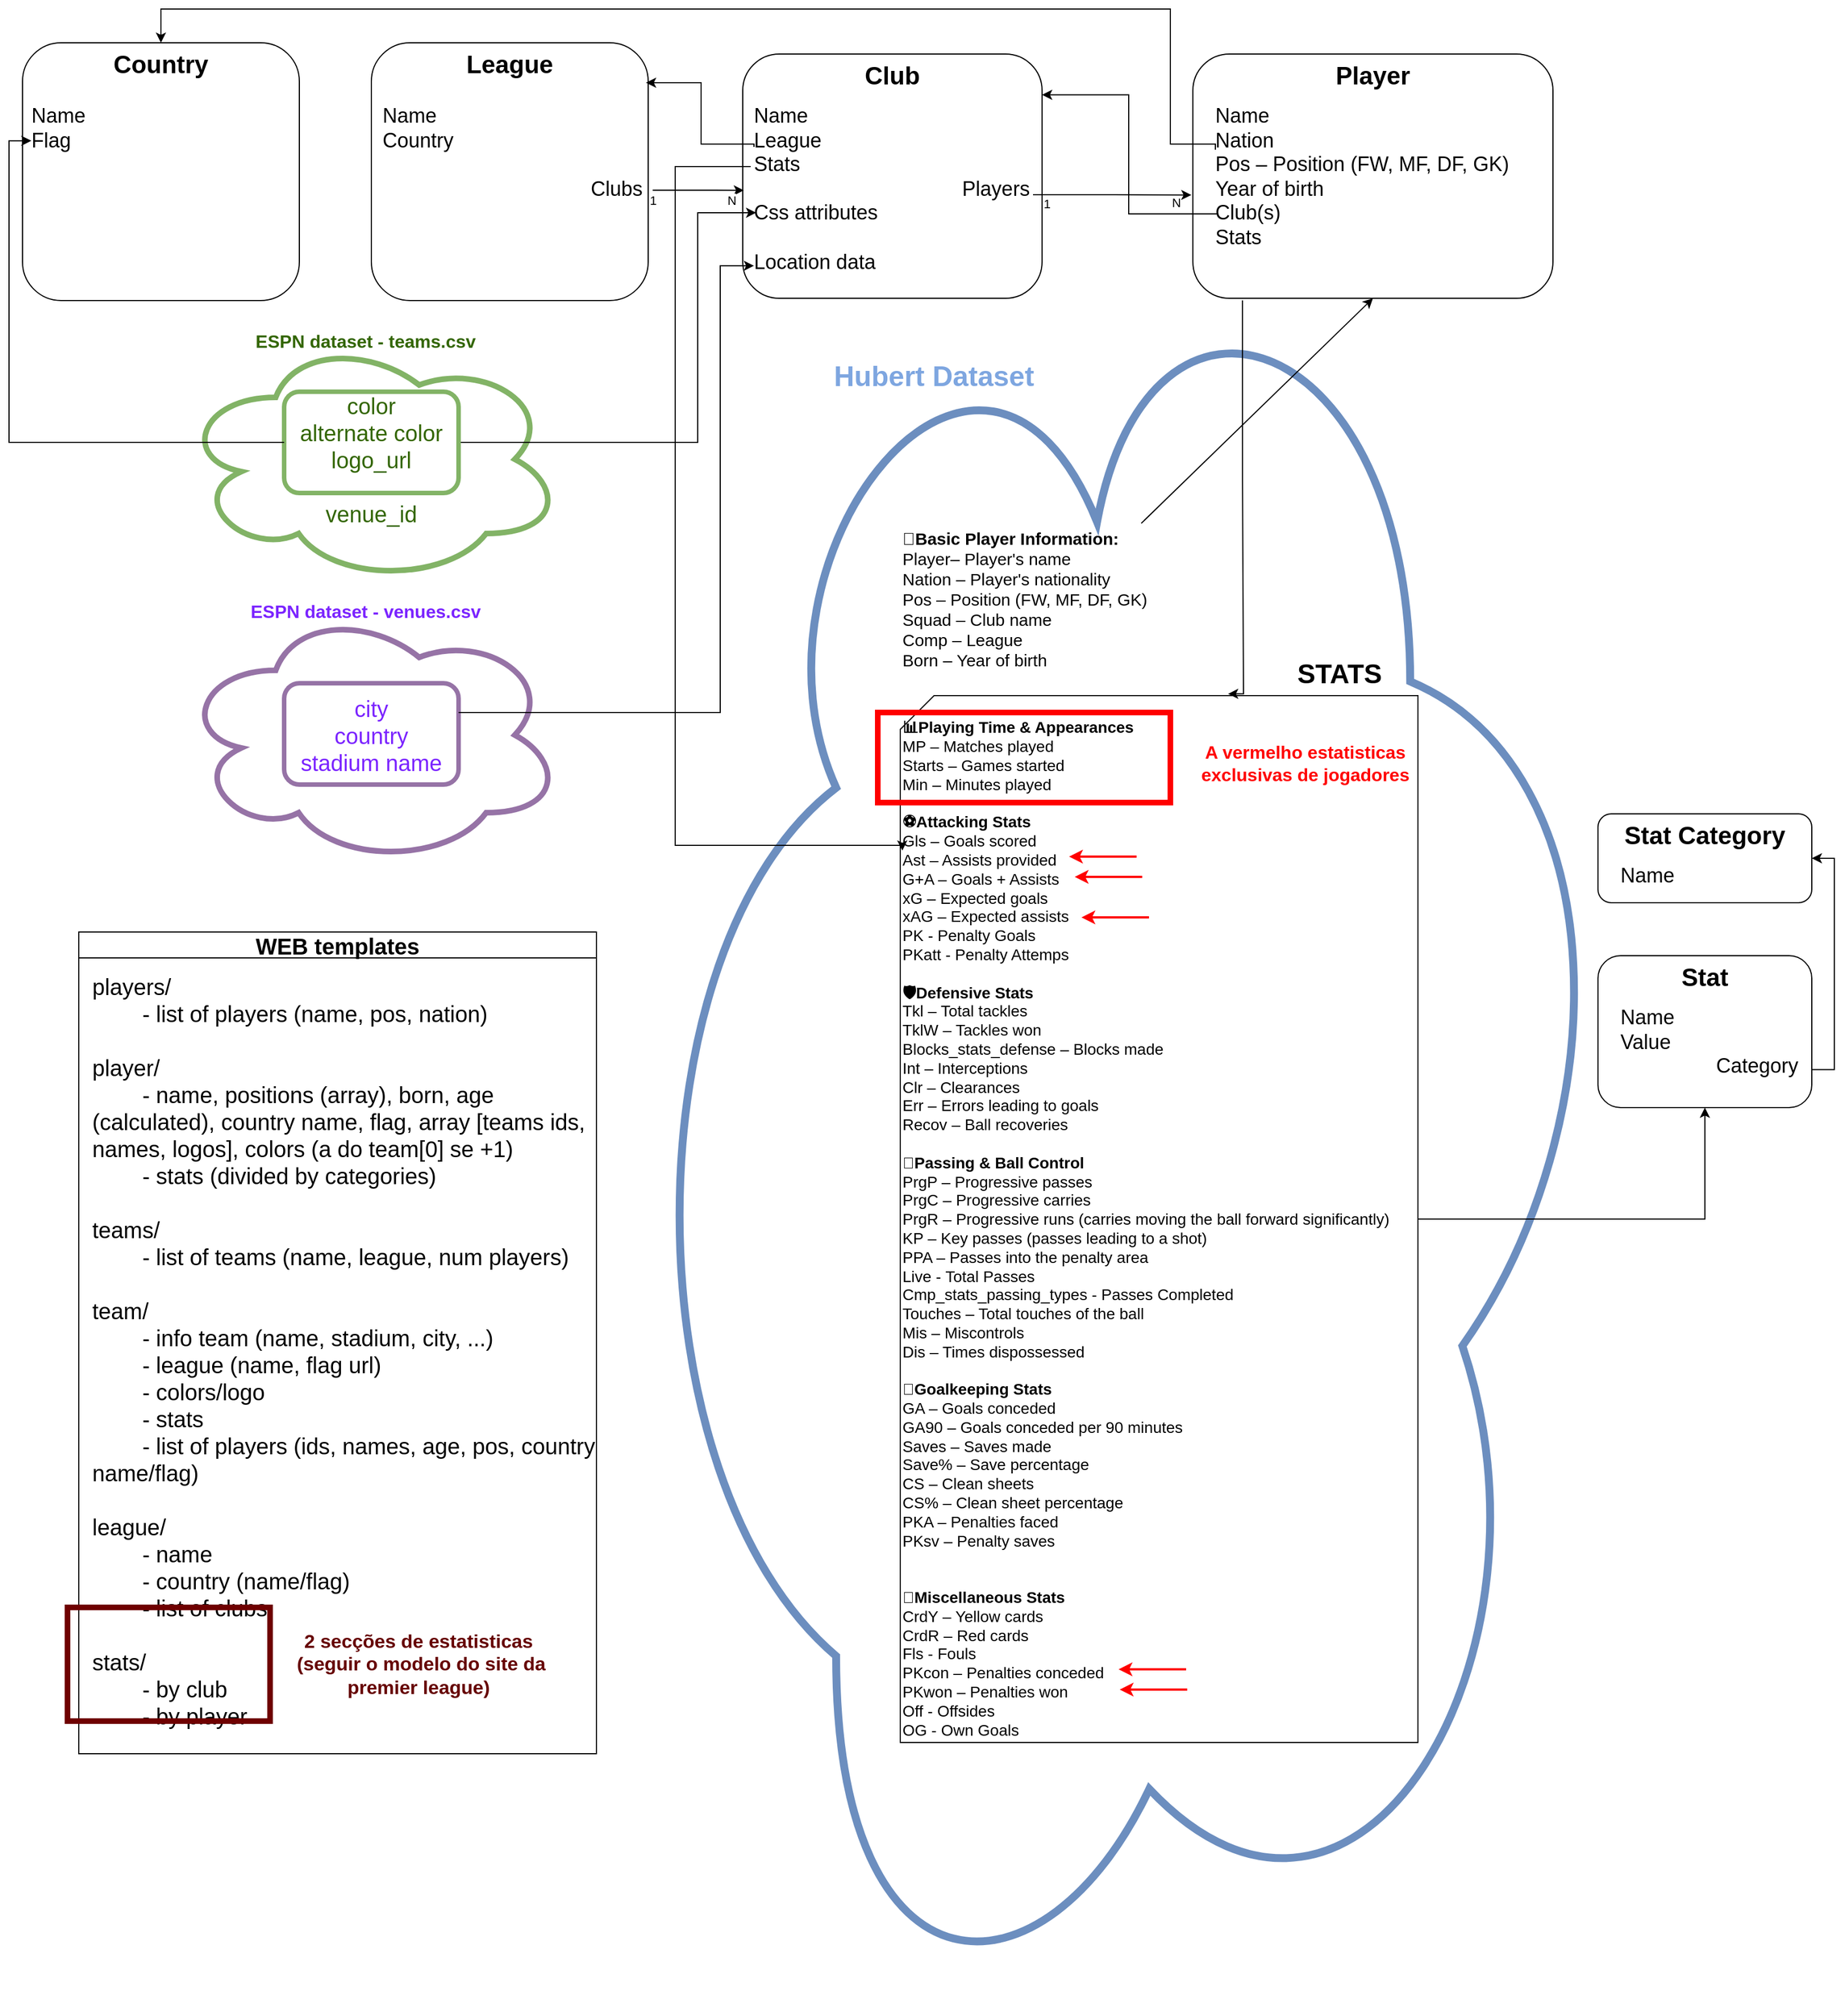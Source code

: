 <mxfile version="26.1.1">
  <diagram name="Página-1" id="Mqi8es8qP3Isqnrl2NOo">
    <mxGraphModel dx="2501" dy="2005" grid="1" gridSize="10" guides="1" tooltips="1" connect="1" arrows="1" fold="1" page="1" pageScale="1" pageWidth="827" pageHeight="1169" math="0" shadow="0">
      <root>
        <mxCell id="0" />
        <mxCell id="1" parent="0" />
        <mxCell id="6lBoTmJ6_bi2-D4gozCm-1" value="Country" style="rounded=1;whiteSpace=wrap;html=1;fontSize=22;verticalAlign=top;fontStyle=1" parent="1" vertex="1">
          <mxGeometry x="-420" y="-140" width="246" height="229" as="geometry" />
        </mxCell>
        <mxCell id="8C8Kz3gRhh6Y5mMte7SM-25" value="" style="ellipse;shape=cloud;whiteSpace=wrap;html=1;rotation=90;fillColor=none;strokeColor=#6c8ebf;strokeWidth=7;" parent="1" vertex="1">
          <mxGeometry x="-205.93" y="357.19" width="1574.37" height="927.5" as="geometry" />
        </mxCell>
        <mxCell id="8C8Kz3gRhh6Y5mMte7SM-2" value="Club" style="rounded=1;whiteSpace=wrap;html=1;fontSize=22;verticalAlign=top;fontStyle=1" parent="1" vertex="1">
          <mxGeometry x="220" y="-130" width="266" height="217" as="geometry" />
        </mxCell>
        <mxCell id="8C8Kz3gRhh6Y5mMte7SM-3" value="Player" style="rounded=1;whiteSpace=wrap;html=1;fontSize=22;verticalAlign=top;fontStyle=1" parent="1" vertex="1">
          <mxGeometry x="620" y="-130" width="320" height="217" as="geometry" />
        </mxCell>
        <mxCell id="MHShU2zqlDCtnMkaclgr-3" style="edgeStyle=orthogonalEdgeStyle;rounded=0;orthogonalLoop=1;jettySize=auto;html=1;entryX=0.5;entryY=1;entryDx=0;entryDy=0;" parent="1" source="8C8Kz3gRhh6Y5mMte7SM-12" target="MHShU2zqlDCtnMkaclgr-1" edge="1">
          <mxGeometry relative="1" as="geometry" />
        </mxCell>
        <mxCell id="8C8Kz3gRhh6Y5mMte7SM-12" value="&lt;div&gt;&lt;br&gt;&lt;/div&gt;&lt;div&gt;&lt;b&gt;📊Playing Time &amp;amp; Appearances&lt;/b&gt;&lt;/div&gt;&lt;div&gt;MP – Matches played&lt;/div&gt;&lt;div&gt;Starts – Games started&lt;/div&gt;&lt;div&gt;Min – Minutes played&lt;/div&gt;&lt;div&gt;&lt;br&gt;&lt;/div&gt;&lt;div&gt;&lt;b&gt;⚽Attacking Stats&lt;/b&gt;&lt;/div&gt;&lt;div&gt;Gls – Goals scored&lt;/div&gt;&lt;div&gt;Ast – Assists provided&lt;/div&gt;&lt;div&gt;G+A – Goals + Assists&lt;/div&gt;&lt;div&gt;xG – Expected goals&lt;/div&gt;&lt;div&gt;xAG – Expected assists&lt;/div&gt;&lt;div&gt;PK - Penalty Goals&lt;/div&gt;&lt;div&gt;PKatt - Penalty Attemps&lt;/div&gt;&lt;div&gt;&lt;div&gt;&lt;br&gt;&lt;/div&gt;&lt;/div&gt;&lt;div&gt;&lt;b&gt;🛡️Defensive Stats&lt;/b&gt;&lt;/div&gt;&lt;div&gt;Tkl – Total tackles&lt;/div&gt;&lt;div&gt;TklW – Tackles won&lt;/div&gt;&lt;div&gt;Blocks_stats_defense – Blocks made&lt;/div&gt;&lt;div&gt;Int – Interceptions&lt;/div&gt;&lt;div&gt;Clr – Clearances&lt;/div&gt;&lt;div&gt;Err – Errors leading to goals&lt;/div&gt;&lt;div&gt;Recov – Ball recoveries&lt;/div&gt;&lt;div&gt;&lt;br&gt;&lt;/div&gt;&lt;div&gt;&lt;b&gt;🎯Passing &amp;amp; Ball Control&lt;/b&gt;&lt;/div&gt;&lt;div&gt;PrgP – Progressive passes&lt;/div&gt;&lt;div&gt;PrgC – Progressive carries&lt;/div&gt;&lt;div&gt;PrgR – Progressive runs (carries moving the ball forward significantly)&lt;/div&gt;&lt;div&gt;KP – Key passes (passes leading to a shot)&lt;/div&gt;&lt;div&gt;PPA – Passes into the penalty area&lt;/div&gt;&lt;div&gt;Live -&amp;nbsp;&lt;span style=&quot;background-color: transparent; color: light-dark(rgb(0, 0, 0), rgb(255, 255, 255));&quot;&gt;Total Passes&lt;/span&gt;&lt;/div&gt;&lt;div&gt;Cmp_stats_passing_types - Passes Completed&lt;/div&gt;&lt;div&gt;&lt;span style=&quot;background-color: transparent; color: light-dark(rgb(0, 0, 0), rgb(255, 255, 255));&quot;&gt;Touches – Total touches of the ball&lt;/span&gt;&lt;/div&gt;&lt;div&gt;Mis – Miscontrols&lt;/div&gt;&lt;div&gt;Dis – Times dispossessed&lt;/div&gt;&lt;div&gt;&lt;br&gt;&lt;/div&gt;&lt;div&gt;&lt;b&gt;🧤Goalkeeping Stats&lt;/b&gt;&lt;/div&gt;&lt;div&gt;GA – Goals conceded&lt;/div&gt;&lt;div&gt;GA90 – Goals conceded per 90 minutes&lt;/div&gt;&lt;div&gt;Saves – Saves made&lt;/div&gt;&lt;div&gt;Save% – Save percentage&lt;/div&gt;&lt;div&gt;CS – Clean sheets&lt;/div&gt;&lt;div&gt;CS% – Clean sheet percentage&lt;/div&gt;&lt;div&gt;PKA – Penalties faced&lt;/div&gt;&lt;div&gt;PKsv – Penalty saves&lt;/div&gt;&lt;div&gt;&lt;br&gt;&lt;/div&gt;&lt;div&gt;&lt;br&gt;&lt;/div&gt;&lt;div&gt;&lt;b&gt;🚨Miscellaneous Stats&lt;/b&gt;&lt;/div&gt;&lt;div&gt;CrdY – Yellow cards&lt;/div&gt;&lt;div&gt;CrdR – Red cards&lt;/div&gt;&lt;div&gt;Fls - Fouls&lt;/div&gt;&lt;div&gt;&lt;span style=&quot;background-color: transparent; color: light-dark(rgb(0, 0, 0), rgb(255, 255, 255));&quot;&gt;PKcon – Penalties conceded&lt;br&gt;&lt;/span&gt;&lt;div&gt;PKwon – Penalties won&lt;/div&gt;&lt;/div&gt;&lt;div&gt;Off - Offsides&lt;br&gt;OG - Own Goals&lt;/div&gt;" style="shape=card;whiteSpace=wrap;html=1;align=left;fontSize=14;" parent="1" vertex="1">
          <mxGeometry x="360" y="440" width="460" height="930" as="geometry" />
        </mxCell>
        <mxCell id="8C8Kz3gRhh6Y5mMte7SM-13" value="&lt;div style=&quot;forced-color-adjust: none;&quot;&gt;&lt;b style=&quot;forced-color-adjust: none;&quot;&gt;🔹Basic Player Information:&lt;/b&gt;&lt;/div&gt;&lt;div style=&quot;forced-color-adjust: none;&quot;&gt;Player– Player&#39;s name&lt;/div&gt;&lt;div style=&quot;forced-color-adjust: none;&quot;&gt;Nation – Player&#39;s nationality&lt;/div&gt;&lt;div style=&quot;forced-color-adjust: none;&quot;&gt;Pos – Position (FW, MF, DF, GK)&lt;/div&gt;&lt;div style=&quot;forced-color-adjust: none;&quot;&gt;Squad – Club name&lt;/div&gt;&lt;div style=&quot;forced-color-adjust: none;&quot;&gt;Comp – League&lt;/div&gt;&lt;div style=&quot;forced-color-adjust: none;&quot;&gt;&lt;span style=&quot;background-color: transparent; color: light-dark(rgb(0, 0, 0), rgb(255, 255, 255));&quot;&gt;Born – Year of birth&lt;/span&gt;&lt;/div&gt;&lt;div style=&quot;forced-color-adjust: none;&quot;&gt;&lt;br style=&quot;forced-color-adjust: none; color: rgb(0, 0, 0); font-family: Helvetica; font-style: normal; font-variant-ligatures: normal; font-variant-caps: normal; font-weight: 400; letter-spacing: normal; orphans: 2; text-align: left; text-indent: 0px; text-transform: none; widows: 2; word-spacing: 0px; -webkit-text-stroke-width: 0px; white-space: normal; background-color: rgb(251, 251, 251); text-decoration-thickness: initial; text-decoration-style: initial; text-decoration-color: initial;&quot;&gt;&lt;/div&gt;" style="text;whiteSpace=wrap;html=1;fontSize=15;" parent="1" vertex="1">
          <mxGeometry x="360" y="285" width="230" height="150" as="geometry" />
        </mxCell>
        <mxCell id="8C8Kz3gRhh6Y5mMte7SM-15" value="&lt;h1 style=&quot;margin-top: 0px;&quot;&gt;&lt;span style=&quot;background-color: transparent; color: light-dark(rgb(0, 0, 0), rgb(255, 255, 255));&quot;&gt;STATS&lt;/span&gt;&lt;/h1&gt;" style="text;html=1;whiteSpace=wrap;overflow=hidden;rounded=0;align=right;" parent="1" vertex="1">
          <mxGeometry x="535" y="400" width="255" height="40" as="geometry" />
        </mxCell>
        <mxCell id="8C8Kz3gRhh6Y5mMte7SM-16" value="" style="rounded=0;whiteSpace=wrap;html=1;labelBackgroundColor=none;fillColor=none;strokeColor=#FF0000;strokeWidth=5;" parent="1" vertex="1">
          <mxGeometry x="340" y="455" width="260" height="80" as="geometry" />
        </mxCell>
        <mxCell id="8C8Kz3gRhh6Y5mMte7SM-18" value="" style="endArrow=classic;html=1;rounded=0;strokeColor=#FF0000;strokeWidth=2;" parent="1" edge="1">
          <mxGeometry width="50" height="50" relative="1" as="geometry">
            <mxPoint x="570" y="583" as="sourcePoint" />
            <mxPoint x="510" y="583" as="targetPoint" />
          </mxGeometry>
        </mxCell>
        <mxCell id="8C8Kz3gRhh6Y5mMte7SM-19" value="" style="endArrow=classic;html=1;rounded=0;strokeColor=#FF0000;strokeWidth=2;" parent="1" edge="1">
          <mxGeometry width="50" height="50" relative="1" as="geometry">
            <mxPoint x="575" y="601" as="sourcePoint" />
            <mxPoint x="515" y="601" as="targetPoint" />
          </mxGeometry>
        </mxCell>
        <mxCell id="8C8Kz3gRhh6Y5mMte7SM-20" value="" style="endArrow=classic;html=1;rounded=0;strokeColor=#FF0000;strokeWidth=2;" parent="1" edge="1">
          <mxGeometry width="50" height="50" relative="1" as="geometry">
            <mxPoint x="581" y="637" as="sourcePoint" />
            <mxPoint x="521" y="637" as="targetPoint" />
          </mxGeometry>
        </mxCell>
        <mxCell id="8C8Kz3gRhh6Y5mMte7SM-24" value="A vermelho estatisticas exclusivas de jogadores" style="text;html=1;align=center;verticalAlign=middle;whiteSpace=wrap;rounded=0;fontSize=16;fontColor=#FF0000;fontStyle=1" parent="1" vertex="1">
          <mxGeometry x="620" y="485" width="200" height="30" as="geometry" />
        </mxCell>
        <mxCell id="8C8Kz3gRhh6Y5mMte7SM-26" value="Hubert Dataset" style="text;html=1;align=center;verticalAlign=middle;whiteSpace=wrap;rounded=0;fillColor=none;strokeColor=none;fontStyle=1;fontSize=25;fontColor=#7EA6E0;" parent="1" vertex="1">
          <mxGeometry x="270" y="140" width="240" height="30" as="geometry" />
        </mxCell>
        <mxCell id="6lBoTmJ6_bi2-D4gozCm-4" style="edgeStyle=orthogonalEdgeStyle;rounded=0;orthogonalLoop=1;jettySize=auto;html=1;exitX=0;exitY=0.25;exitDx=0;exitDy=0;entryX=0.5;entryY=0;entryDx=0;entryDy=0;" parent="1" source="8C8Kz3gRhh6Y5mMte7SM-27" target="6lBoTmJ6_bi2-D4gozCm-1" edge="1">
          <mxGeometry relative="1" as="geometry">
            <Array as="points">
              <mxPoint x="600" y="-50" />
              <mxPoint x="600" y="-170" />
              <mxPoint x="-297" y="-170" />
            </Array>
          </mxGeometry>
        </mxCell>
        <mxCell id="8C8Kz3gRhh6Y5mMte7SM-27" value="&lt;div style=&quot;forced-color-adjust: none;&quot;&gt;&lt;span style=&quot;background-color: transparent; color: light-dark(rgb(0, 0, 0), rgb(255, 255, 255));&quot;&gt;Name&lt;/span&gt;&lt;/div&gt;&lt;div style=&quot;forced-color-adjust: none;&quot;&gt;Nation&lt;/div&gt;&lt;div style=&quot;forced-color-adjust: none;&quot;&gt;Pos – Position (FW, MF, DF, GK)&lt;/div&gt;&lt;div style=&quot;forced-color-adjust: none;&quot;&gt;&lt;span style=&quot;background-color: transparent; color: light-dark(rgb(0, 0, 0), rgb(255, 255, 255));&quot;&gt;Year of birth&lt;/span&gt;&lt;/div&gt;&lt;div style=&quot;forced-color-adjust: none;&quot;&gt;&lt;div&gt;Club(s)&lt;/div&gt;&lt;div&gt;Stats&lt;/div&gt;&lt;div style=&quot;text-align: right;&quot;&gt;&lt;br&gt;&lt;/div&gt;&lt;/div&gt;" style="text;whiteSpace=wrap;html=1;fontSize=18;spacing=0;spacingBottom=4;" parent="1" vertex="1">
          <mxGeometry x="640" y="-90" width="290" height="180" as="geometry" />
        </mxCell>
        <mxCell id="8C8Kz3gRhh6Y5mMte7SM-28" value="" style="endArrow=classic;html=1;rounded=0;entryX=0.5;entryY=1;entryDx=0;entryDy=0;exitX=0.931;exitY=0.013;exitDx=0;exitDy=0;exitPerimeter=0;" parent="1" source="8C8Kz3gRhh6Y5mMte7SM-13" target="8C8Kz3gRhh6Y5mMte7SM-3" edge="1">
          <mxGeometry width="50" height="50" relative="1" as="geometry">
            <mxPoint x="470" y="160" as="sourcePoint" />
            <mxPoint x="520" y="110" as="targetPoint" />
          </mxGeometry>
        </mxCell>
        <mxCell id="8C8Kz3gRhh6Y5mMte7SM-29" value="&lt;div style=&quot;forced-color-adjust: none;&quot;&gt;&lt;span style=&quot;background-color: transparent; color: light-dark(rgb(0, 0, 0), rgb(255, 255, 255));&quot;&gt;Name&lt;/span&gt;&lt;/div&gt;&lt;div style=&quot;forced-color-adjust: none;&quot;&gt;League&lt;/div&gt;&lt;div style=&quot;forced-color-adjust: none;&quot;&gt;Stats&lt;/div&gt;&lt;div style=&quot;forced-color-adjust: none;&quot;&gt;&lt;div style=&quot;text-align: right;&quot;&gt;&lt;span style=&quot;background-color: transparent; color: light-dark(rgb(0, 0, 0), rgb(255, 255, 255));&quot;&gt;&amp;nbsp; &amp;nbsp;&lt;span style=&quot;white-space: pre;&quot;&gt;&#x9;&lt;/span&gt;&amp;nbsp; &amp;nbsp; &amp;nbsp; &amp;nbsp; &amp;nbsp; &amp;nbsp; &amp;nbsp; &amp;nbsp; &amp;nbsp; &amp;nbsp; &amp;nbsp; &amp;nbsp; &amp;nbsp; &amp;nbsp; &amp;nbsp;Players&lt;/span&gt;&lt;/div&gt;Css attributes&lt;/div&gt;&lt;div style=&quot;forced-color-adjust: none;&quot;&gt;&lt;br&gt;&lt;/div&gt;&lt;div style=&quot;forced-color-adjust: none;&quot;&gt;Location data&lt;/div&gt;" style="text;whiteSpace=wrap;html=1;fontSize=18;spacing=0;spacingBottom=4;" parent="1" vertex="1">
          <mxGeometry x="230" y="-90" width="248" height="170" as="geometry" />
        </mxCell>
        <mxCell id="8C8Kz3gRhh6Y5mMte7SM-31" value="League" style="rounded=1;whiteSpace=wrap;html=1;fontSize=22;verticalAlign=top;fontStyle=1" parent="1" vertex="1">
          <mxGeometry x="-110" y="-140" width="246" height="229" as="geometry" />
        </mxCell>
        <mxCell id="8C8Kz3gRhh6Y5mMte7SM-32" value="&lt;div style=&quot;forced-color-adjust: none;&quot;&gt;&lt;span style=&quot;background-color: transparent; color: light-dark(rgb(0, 0, 0), rgb(255, 255, 255));&quot;&gt;Name&lt;/span&gt;&lt;/div&gt;&lt;div style=&quot;forced-color-adjust: none;&quot;&gt;Country&lt;/div&gt;&lt;div style=&quot;forced-color-adjust: none;&quot;&gt;&lt;br&gt;&lt;/div&gt;&lt;div style=&quot;forced-color-adjust: none;&quot;&gt;&amp;nbsp; &amp;nbsp; &amp;nbsp; &amp;nbsp; &amp;nbsp; &amp;nbsp; &amp;nbsp; &amp;nbsp; &amp;nbsp; &amp;nbsp; &amp;nbsp; &amp;nbsp; &amp;nbsp; &amp;nbsp; &amp;nbsp; &amp;nbsp; &amp;nbsp; &amp;nbsp; &amp;nbsp;Clubs&lt;/div&gt;" style="text;whiteSpace=wrap;html=1;fontSize=18;spacing=0;spacingBottom=4;" parent="1" vertex="1">
          <mxGeometry x="-100" y="-90" width="240" height="179" as="geometry" />
        </mxCell>
        <mxCell id="8C8Kz3gRhh6Y5mMte7SM-33" style="edgeStyle=orthogonalEdgeStyle;rounded=0;orthogonalLoop=1;jettySize=auto;html=1;entryX=0.992;entryY=0.155;entryDx=0;entryDy=0;entryPerimeter=0;exitX=0;exitY=0.25;exitDx=0;exitDy=0;" parent="1" source="8C8Kz3gRhh6Y5mMte7SM-29" target="8C8Kz3gRhh6Y5mMte7SM-31" edge="1">
          <mxGeometry relative="1" as="geometry">
            <Array as="points">
              <mxPoint x="230" y="-50" />
              <mxPoint x="183" y="-50" />
              <mxPoint x="183" y="-104" />
            </Array>
          </mxGeometry>
        </mxCell>
        <mxCell id="8C8Kz3gRhh6Y5mMte7SM-34" style="edgeStyle=orthogonalEdgeStyle;rounded=0;orthogonalLoop=1;jettySize=auto;html=1;entryX=1;entryY=0.25;entryDx=0;entryDy=0;" parent="1" edge="1">
          <mxGeometry relative="1" as="geometry">
            <mxPoint x="640" y="12" as="sourcePoint" />
            <Array as="points">
              <mxPoint x="641" y="12" />
              <mxPoint x="563" y="12" />
              <mxPoint x="563" y="-94" />
            </Array>
            <mxPoint x="486" y="-93.75" as="targetPoint" />
          </mxGeometry>
        </mxCell>
        <mxCell id="8C8Kz3gRhh6Y5mMte7SM-35" style="edgeStyle=orthogonalEdgeStyle;rounded=0;orthogonalLoop=1;jettySize=auto;html=1;entryX=0.456;entryY=0.96;entryDx=0;entryDy=0;exitX=0.083;exitY=0.994;exitDx=0;exitDy=0;exitPerimeter=0;entryPerimeter=0;" parent="1" source="8C8Kz3gRhh6Y5mMte7SM-27" target="8C8Kz3gRhh6Y5mMte7SM-15" edge="1">
          <mxGeometry relative="1" as="geometry">
            <Array as="points">
              <mxPoint x="664" y="250" />
              <mxPoint x="665" y="250" />
            </Array>
          </mxGeometry>
        </mxCell>
        <mxCell id="8C8Kz3gRhh6Y5mMte7SM-37" style="edgeStyle=orthogonalEdgeStyle;rounded=0;orthogonalLoop=1;jettySize=auto;html=1;entryX=0.004;entryY=0.148;entryDx=0;entryDy=0;entryPerimeter=0;exitX=-0.012;exitY=0.353;exitDx=0;exitDy=0;exitPerimeter=0;" parent="1" source="8C8Kz3gRhh6Y5mMte7SM-29" target="8C8Kz3gRhh6Y5mMte7SM-12" edge="1">
          <mxGeometry relative="1" as="geometry">
            <Array as="points">
              <mxPoint x="160" y="-30" />
              <mxPoint x="160" y="573" />
            </Array>
          </mxGeometry>
        </mxCell>
        <mxCell id="8C8Kz3gRhh6Y5mMte7SM-39" value="color&lt;div&gt;alternate color&lt;/div&gt;&lt;div&gt;logo_url&lt;/div&gt;&lt;div&gt;&lt;br&gt;venue_id&lt;/div&gt;" style="ellipse;shape=cloud;whiteSpace=wrap;html=1;fillColor=none;strokeColor=#82b366;strokeWidth=5;align=center;fontStyle=0;fontSize=20;fontColor=#336600;" parent="1" vertex="1">
          <mxGeometry x="-280" y="120" width="340" height="220" as="geometry" />
        </mxCell>
        <mxCell id="8C8Kz3gRhh6Y5mMte7SM-40" value="ESPN dataset - teams.csv" style="text;html=1;align=center;verticalAlign=middle;whiteSpace=wrap;rounded=0;fontStyle=1;fontSize=16;fontColor=#336600;" parent="1" vertex="1">
          <mxGeometry x="-230" y="110" width="230" height="30" as="geometry" />
        </mxCell>
        <mxCell id="8C8Kz3gRhh6Y5mMte7SM-42" style="edgeStyle=orthogonalEdgeStyle;rounded=0;orthogonalLoop=1;jettySize=auto;html=1;entryX=0.008;entryY=0.594;entryDx=0;entryDy=0;entryPerimeter=0;" parent="1" source="8C8Kz3gRhh6Y5mMte7SM-41" target="8C8Kz3gRhh6Y5mMte7SM-29" edge="1">
          <mxGeometry relative="1" as="geometry">
            <Array as="points">
              <mxPoint x="180" y="215" />
              <mxPoint x="180" y="11" />
            </Array>
          </mxGeometry>
        </mxCell>
        <mxCell id="8C8Kz3gRhh6Y5mMte7SM-41" value="" style="rounded=1;whiteSpace=wrap;html=1;fillColor=none;strokeColor=#82b366;strokeWidth=4;" parent="1" vertex="1">
          <mxGeometry x="-187.5" y="170" width="155" height="90" as="geometry" />
        </mxCell>
        <mxCell id="8C8Kz3gRhh6Y5mMte7SM-44" value="&lt;div&gt;city&lt;/div&gt;&lt;div&gt;country&lt;/div&gt;&lt;div&gt;stadium name&lt;/div&gt;" style="ellipse;shape=cloud;whiteSpace=wrap;html=1;fillColor=none;strokeColor=#9673a6;strokeWidth=5;align=center;fontStyle=0;fontSize=20;fontColor=#7B24FF;" parent="1" vertex="1">
          <mxGeometry x="-280" y="360" width="340" height="230" as="geometry" />
        </mxCell>
        <mxCell id="8C8Kz3gRhh6Y5mMte7SM-45" value="ESPN dataset - venues.csv" style="text;html=1;align=center;verticalAlign=middle;whiteSpace=wrap;rounded=0;fontStyle=1;fontSize=16;fontColor=#7B24FF;" parent="1" vertex="1">
          <mxGeometry x="-230" y="350" width="230" height="30" as="geometry" />
        </mxCell>
        <mxCell id="8C8Kz3gRhh6Y5mMte7SM-46" value="" style="rounded=1;whiteSpace=wrap;html=1;fillColor=none;strokeColor=#9673a6;strokeWidth=4;fontColor=#7B24FF;" parent="1" vertex="1">
          <mxGeometry x="-187.5" y="429" width="155" height="90" as="geometry" />
        </mxCell>
        <mxCell id="8C8Kz3gRhh6Y5mMte7SM-47" style="edgeStyle=orthogonalEdgeStyle;rounded=0;orthogonalLoop=1;jettySize=auto;html=1;entryX=0;entryY=0.871;entryDx=0;entryDy=0;entryPerimeter=0;" parent="1" source="8C8Kz3gRhh6Y5mMte7SM-46" target="8C8Kz3gRhh6Y5mMte7SM-29" edge="1">
          <mxGeometry relative="1" as="geometry">
            <Array as="points">
              <mxPoint x="200" y="455" />
              <mxPoint x="200" y="58" />
            </Array>
          </mxGeometry>
        </mxCell>
        <mxCell id="6lBoTmJ6_bi2-D4gozCm-2" value="&lt;div style=&quot;forced-color-adjust: none;&quot;&gt;&lt;span style=&quot;background-color: transparent; color: light-dark(rgb(0, 0, 0), rgb(255, 255, 255));&quot;&gt;Name&lt;/span&gt;&lt;/div&gt;&lt;div style=&quot;forced-color-adjust: none;&quot;&gt;Flag&lt;/div&gt;" style="text;whiteSpace=wrap;html=1;fontSize=18;spacing=0;spacingBottom=4;" parent="1" vertex="1">
          <mxGeometry x="-412.37" y="-90" width="248" height="179" as="geometry" />
        </mxCell>
        <mxCell id="6lBoTmJ6_bi2-D4gozCm-3" style="edgeStyle=orthogonalEdgeStyle;rounded=0;orthogonalLoop=1;jettySize=auto;html=1;entryX=0.001;entryY=0.207;entryDx=0;entryDy=0;entryPerimeter=0;" parent="1" source="8C8Kz3gRhh6Y5mMte7SM-41" target="6lBoTmJ6_bi2-D4gozCm-2" edge="1">
          <mxGeometry relative="1" as="geometry">
            <Array as="points">
              <mxPoint x="-432" y="215" />
              <mxPoint x="-432" y="-53" />
            </Array>
          </mxGeometry>
        </mxCell>
        <mxCell id="6lBoTmJ6_bi2-D4gozCm-9" style="edgeStyle=orthogonalEdgeStyle;rounded=0;orthogonalLoop=1;jettySize=auto;html=1;entryX=0.004;entryY=0.558;entryDx=0;entryDy=0;entryPerimeter=0;" parent="1" source="8C8Kz3gRhh6Y5mMte7SM-32" target="8C8Kz3gRhh6Y5mMte7SM-2" edge="1">
          <mxGeometry relative="1" as="geometry">
            <Array as="points">
              <mxPoint x="160" y="-9" />
              <mxPoint x="160" y="-9" />
            </Array>
          </mxGeometry>
        </mxCell>
        <mxCell id="6lBoTmJ6_bi2-D4gozCm-12" value="1" style="edgeLabel;html=1;align=center;verticalAlign=middle;resizable=0;points=[];" parent="6lBoTmJ6_bi2-D4gozCm-9" vertex="1" connectable="0">
          <mxGeometry x="-0.729" y="-4" relative="1" as="geometry">
            <mxPoint x="-11" y="5" as="offset" />
          </mxGeometry>
        </mxCell>
        <mxCell id="6lBoTmJ6_bi2-D4gozCm-13" value="N" style="edgeLabel;html=1;align=center;verticalAlign=middle;resizable=0;points=[];" parent="6lBoTmJ6_bi2-D4gozCm-9" vertex="1" connectable="0">
          <mxGeometry x="0.53" y="-2" relative="1" as="geometry">
            <mxPoint x="8" y="7" as="offset" />
          </mxGeometry>
        </mxCell>
        <mxCell id="6lBoTmJ6_bi2-D4gozCm-14" style="edgeStyle=orthogonalEdgeStyle;rounded=0;orthogonalLoop=1;jettySize=auto;html=1;entryX=-0.004;entryY=0.577;entryDx=0;entryDy=0;entryPerimeter=0;" parent="1" source="8C8Kz3gRhh6Y5mMte7SM-29" target="8C8Kz3gRhh6Y5mMte7SM-3" edge="1">
          <mxGeometry relative="1" as="geometry" />
        </mxCell>
        <mxCell id="6lBoTmJ6_bi2-D4gozCm-15" value="1" style="edgeLabel;html=1;align=center;verticalAlign=middle;resizable=0;points=[];" parent="6lBoTmJ6_bi2-D4gozCm-14" vertex="1" connectable="0">
          <mxGeometry x="-0.83" y="1" relative="1" as="geometry">
            <mxPoint y="9" as="offset" />
          </mxGeometry>
        </mxCell>
        <mxCell id="6lBoTmJ6_bi2-D4gozCm-16" value="N" style="edgeLabel;html=1;align=center;verticalAlign=middle;resizable=0;points=[];" parent="6lBoTmJ6_bi2-D4gozCm-14" vertex="1" connectable="0">
          <mxGeometry x="0.813" relative="1" as="geometry">
            <mxPoint x="-1" y="7" as="offset" />
          </mxGeometry>
        </mxCell>
        <mxCell id="6lBoTmJ6_bi2-D4gozCm-17" value="WEB templates" style="swimlane;whiteSpace=wrap;html=1;fontSize=20;fontStyle=1" parent="1" vertex="1">
          <mxGeometry x="-370" y="650" width="460" height="730" as="geometry" />
        </mxCell>
        <mxCell id="6lBoTmJ6_bi2-D4gozCm-19" value="&lt;div&gt;players/&lt;/div&gt;&lt;div&gt;&lt;span style=&quot;white-space: pre;&quot;&gt;&#x9;&lt;/span&gt;- list of players (name, pos, nation)&lt;br&gt;&lt;/div&gt;&lt;div&gt;&lt;br&gt;&lt;/div&gt;&lt;div&gt;player/&lt;div&gt;&lt;span style=&quot;white-space: pre;&quot;&gt;&#x9;&lt;/span&gt;- name, positions (array), born, age (calculated), country name, flag, array [teams ids, names, logos], colors (a do team[0] se +1)&lt;br&gt;&lt;/div&gt;&lt;div&gt;&lt;span style=&quot;background-color: transparent; color: light-dark(rgb(0, 0, 0), rgb(255, 255, 255)); white-space: pre;&quot;&gt;&#x9;&lt;/span&gt;&lt;span style=&quot;background-color: transparent; color: light-dark(rgb(0, 0, 0), rgb(255, 255, 255));&quot;&gt;- stats (divided by categories)&lt;/span&gt;&lt;/div&gt;&lt;div&gt;&lt;br&gt;&lt;/div&gt;&lt;/div&gt;&lt;div&gt;teams/&lt;/div&gt;&lt;div&gt;&lt;span style=&quot;white-space: pre;&quot;&gt;&#x9;&lt;/span&gt;- list of teams (name, league, num players)&lt;br&gt;&lt;/div&gt;&lt;div&gt;&lt;br&gt;&lt;/div&gt;&lt;div&gt;&lt;div&gt;team/&lt;div&gt;&lt;span style=&quot;white-space: pre;&quot;&gt;&#x9;&lt;/span&gt;- info team (name, stadium, city, ...)&lt;br&gt;&lt;/div&gt;&lt;div&gt;&lt;span style=&quot;white-space: pre;&quot;&gt;&#x9;&lt;/span&gt;- league (name, flag url)&lt;/div&gt;&lt;div&gt;&lt;span style=&quot;white-space: pre;&quot;&gt;&#x9;&lt;/span&gt;- colors/logo&lt;/div&gt;&lt;div&gt;&lt;span style=&quot;white-space: pre;&quot;&gt;&#x9;&lt;/span&gt;- stats&amp;nbsp;&lt;/div&gt;&lt;/div&gt;&lt;div&gt;&lt;span style=&quot;white-space: pre;&quot;&gt;&#x9;&lt;/span&gt;- list of players (ids, names, age, pos, country name/flag)&lt;/div&gt;&lt;div&gt;&lt;br&gt;&lt;/div&gt;&lt;/div&gt;&lt;div&gt;&lt;div&gt;league/&lt;div&gt;&lt;span style=&quot;white-space: pre;&quot;&gt;&#x9;&lt;/span&gt;- name&lt;br&gt;&lt;/div&gt;&lt;div&gt;&lt;span style=&quot;white-space: pre;&quot;&gt;&#x9;&lt;/span&gt;- country (name/flag)&lt;/div&gt;&lt;div&gt;&lt;span style=&quot;white-space: pre;&quot;&gt;&#x9;&lt;/span&gt;- list of clubs&lt;/div&gt;&lt;/div&gt;&lt;div&gt;&lt;br&gt;&lt;/div&gt;&lt;/div&gt;&lt;div&gt;stats/&lt;/div&gt;&lt;div&gt;&lt;span style=&quot;white-space: pre;&quot;&gt;&#x9;&lt;/span&gt;- by club&lt;br&gt;&lt;/div&gt;&lt;div&gt;&lt;span style=&quot;white-space: pre;&quot;&gt;&#x9;&lt;/span&gt;- by player&lt;br&gt;&lt;/div&gt;" style="text;html=1;align=left;verticalAlign=top;whiteSpace=wrap;rounded=0;fontSize=20;" parent="1" vertex="1">
          <mxGeometry x="-360" y="680" width="450" height="810" as="geometry" />
        </mxCell>
        <mxCell id="6lBoTmJ6_bi2-D4gozCm-22" value="" style="rounded=0;whiteSpace=wrap;html=1;fillColor=none;strokeColor=#6F0000;fontColor=#ffffff;strokeWidth=5;" parent="1" vertex="1">
          <mxGeometry x="-380" y="1250" width="180" height="101" as="geometry" />
        </mxCell>
        <mxCell id="6lBoTmJ6_bi2-D4gozCm-23" value="2 secções de estatisticas&lt;div&gt;&amp;nbsp;(seguir o modelo do site da premier league)&lt;/div&gt;" style="text;html=1;align=center;verticalAlign=middle;whiteSpace=wrap;rounded=0;fontColor=#660000;fontStyle=1;fontSize=17;" parent="1" vertex="1">
          <mxGeometry x="-187.5" y="1261" width="237.5" height="80" as="geometry" />
        </mxCell>
        <mxCell id="MHShU2zqlDCtnMkaclgr-6" style="edgeStyle=orthogonalEdgeStyle;rounded=0;orthogonalLoop=1;jettySize=auto;html=1;exitX=1;exitY=0.75;exitDx=0;exitDy=0;entryX=1;entryY=0.5;entryDx=0;entryDy=0;" parent="1" source="MHShU2zqlDCtnMkaclgr-1" target="MHShU2zqlDCtnMkaclgr-4" edge="1">
          <mxGeometry relative="1" as="geometry" />
        </mxCell>
        <mxCell id="MHShU2zqlDCtnMkaclgr-1" value="Stat" style="rounded=1;whiteSpace=wrap;html=1;fontSize=22;verticalAlign=top;fontStyle=1" parent="1" vertex="1">
          <mxGeometry x="980" y="671" width="190" height="135" as="geometry" />
        </mxCell>
        <mxCell id="MHShU2zqlDCtnMkaclgr-2" value="&lt;div style=&quot;forced-color-adjust: none;&quot;&gt;&lt;span style=&quot;background-color: transparent; color: light-dark(rgb(0, 0, 0), rgb(255, 255, 255));&quot;&gt;Name&lt;/span&gt;&lt;/div&gt;&lt;div style=&quot;forced-color-adjust: none;&quot;&gt;&lt;div style=&quot;&quot;&gt;Value&lt;/div&gt;&lt;div style=&quot;text-align: right;&quot;&gt;&amp;nbsp; &amp;nbsp; &amp;nbsp; &amp;nbsp; &amp;nbsp; &amp;nbsp; &amp;nbsp; &amp;nbsp; &amp;nbsp;Category&lt;/div&gt;&lt;/div&gt;" style="text;whiteSpace=wrap;html=1;fontSize=18;spacing=0;spacingBottom=4;align=left;" parent="1" vertex="1">
          <mxGeometry x="1000" y="711" width="160" height="85" as="geometry" />
        </mxCell>
        <mxCell id="MHShU2zqlDCtnMkaclgr-4" value="Stat Category" style="rounded=1;whiteSpace=wrap;html=1;fontSize=22;verticalAlign=top;fontStyle=1" parent="1" vertex="1">
          <mxGeometry x="980" y="545" width="190" height="79" as="geometry" />
        </mxCell>
        <mxCell id="MHShU2zqlDCtnMkaclgr-5" value="&lt;div style=&quot;forced-color-adjust: none;&quot;&gt;&lt;span style=&quot;background-color: transparent; color: light-dark(rgb(0, 0, 0), rgb(255, 255, 255));&quot;&gt;Name&lt;/span&gt;&lt;/div&gt;" style="text;whiteSpace=wrap;html=1;fontSize=18;spacing=0;spacingBottom=4;align=left;" parent="1" vertex="1">
          <mxGeometry x="1000" y="585" width="160" height="39" as="geometry" />
        </mxCell>
        <mxCell id="MHShU2zqlDCtnMkaclgr-7" value="" style="endArrow=classic;html=1;rounded=0;strokeColor=#FF0000;strokeWidth=2;" parent="1" edge="1">
          <mxGeometry width="50" height="50" relative="1" as="geometry">
            <mxPoint x="614" y="1305" as="sourcePoint" />
            <mxPoint x="554" y="1305" as="targetPoint" />
          </mxGeometry>
        </mxCell>
        <mxCell id="MHShU2zqlDCtnMkaclgr-8" value="" style="endArrow=classic;html=1;rounded=0;strokeColor=#FF0000;strokeWidth=2;" parent="1" edge="1">
          <mxGeometry width="50" height="50" relative="1" as="geometry">
            <mxPoint x="615" y="1323" as="sourcePoint" />
            <mxPoint x="555" y="1323" as="targetPoint" />
          </mxGeometry>
        </mxCell>
      </root>
    </mxGraphModel>
  </diagram>
</mxfile>
